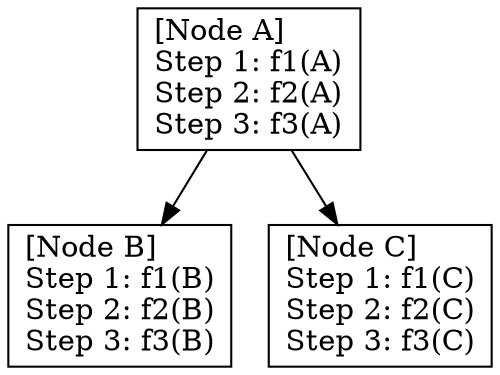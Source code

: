 digraph L {
  node [shape=rectangle];

  a  [label="[Node A]\lStep 1: f1(A)\lStep 2: f2(A)\lStep 3: f3(A)\l"]
  b  [label="[Node B]\lStep 1: f1(B)\lStep 2: f2(B)\lStep 3: f3(B)\l"]
  c  [label="[Node C]\lStep 1: f1(C)\lStep 2: f2(C)\lStep 3: f3(C)\l"]

  a -> b;
  a -> c;
}
